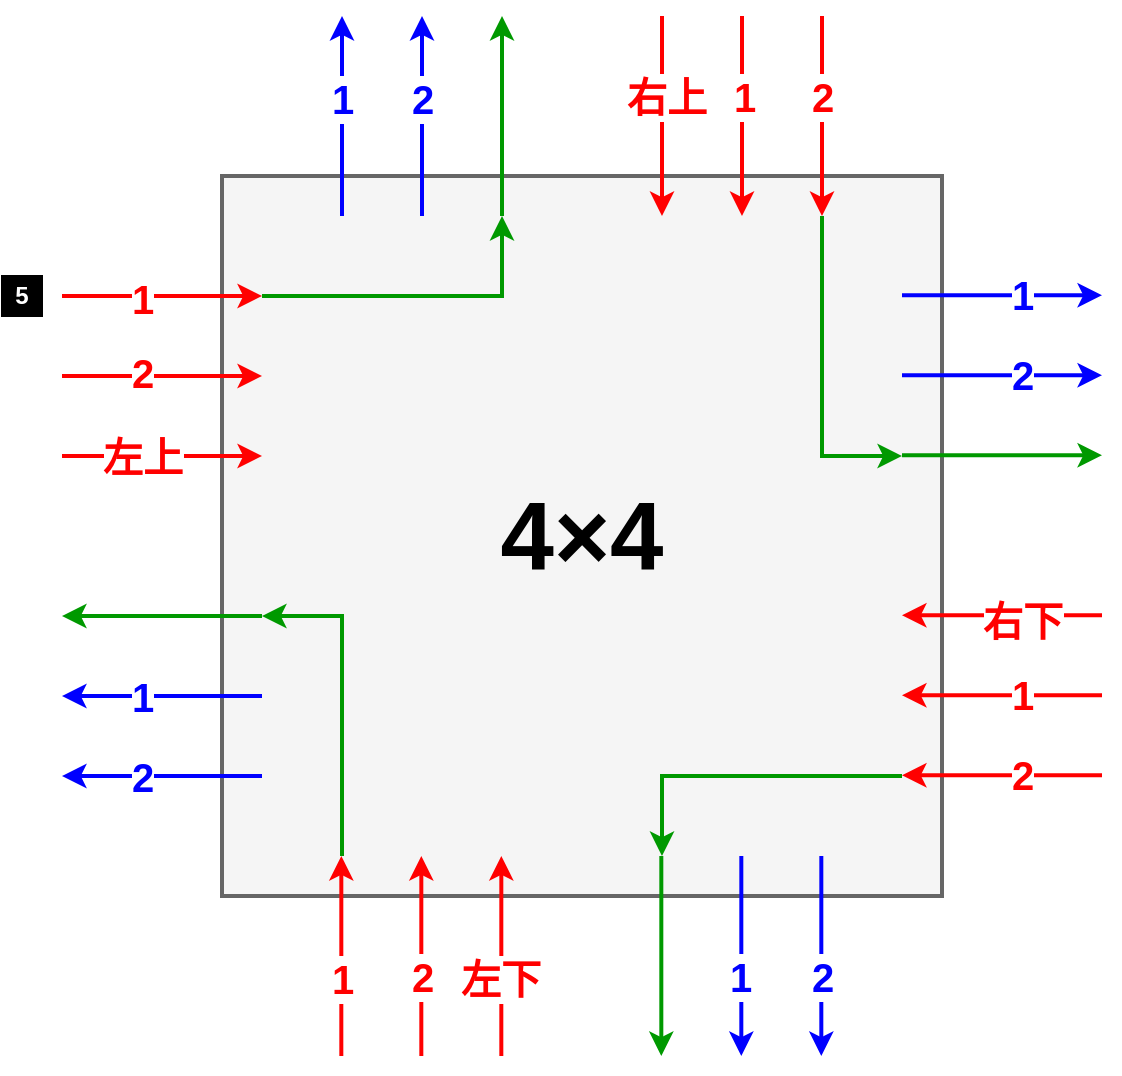 <mxfile version="15.9.4" type="github">
  <diagram id="34U3bB2nn1moleNT7o-H" name="Page-1">
    <mxGraphModel dx="813" dy="430" grid="1" gridSize="10" guides="1" tooltips="1" connect="1" arrows="1" fold="1" page="1" pageScale="1" pageWidth="827" pageHeight="1169" math="0" shadow="0">
      <root>
        <mxCell id="0" />
        <mxCell id="1" parent="0" />
        <mxCell id="B3VE4itMxpxUhw1qKuWX-1" value="" style="rounded=0;whiteSpace=wrap;html=1;strokeWidth=2;fillColor=#f5f5f5;fontColor=#333333;strokeColor=#666666;" parent="1" vertex="1">
          <mxGeometry x="200" y="160" width="360" height="360" as="geometry" />
        </mxCell>
        <mxCell id="B3VE4itMxpxUhw1qKuWX-2" value="" style="endArrow=classic;html=1;rounded=0;fillColor=#f8cecc;strokeColor=#FF0000;strokeWidth=2;" parent="1" edge="1">
          <mxGeometry width="50" height="50" relative="1" as="geometry">
            <mxPoint x="120" y="220" as="sourcePoint" />
            <mxPoint x="220" y="220" as="targetPoint" />
          </mxGeometry>
        </mxCell>
        <mxCell id="B3VE4itMxpxUhw1qKuWX-30" value="1" style="edgeLabel;html=1;align=center;verticalAlign=middle;resizable=0;points=[];fontSize=20;fontColor=#FF0000;fontStyle=1" parent="B3VE4itMxpxUhw1qKuWX-2" vertex="1" connectable="0">
          <mxGeometry x="-0.55" y="-1" relative="1" as="geometry">
            <mxPoint x="17" as="offset" />
          </mxGeometry>
        </mxCell>
        <mxCell id="B3VE4itMxpxUhw1qKuWX-3" value="" style="endArrow=classic;html=1;rounded=0;fillColor=#f8cecc;strokeColor=#FF0000;strokeWidth=2;" parent="1" edge="1">
          <mxGeometry width="50" height="50" relative="1" as="geometry">
            <mxPoint x="120" y="260" as="sourcePoint" />
            <mxPoint x="220" y="260" as="targetPoint" />
          </mxGeometry>
        </mxCell>
        <mxCell id="B3VE4itMxpxUhw1qKuWX-31" value="&lt;div style=&quot;font-size: 20px;&quot;&gt;2&lt;/div&gt;" style="edgeLabel;html=1;align=center;verticalAlign=middle;resizable=0;points=[];fontSize=20;fontColor=#FF0000;fontStyle=1" parent="B3VE4itMxpxUhw1qKuWX-3" vertex="1" connectable="0">
          <mxGeometry x="-0.5" y="2" relative="1" as="geometry">
            <mxPoint x="15" as="offset" />
          </mxGeometry>
        </mxCell>
        <mxCell id="B3VE4itMxpxUhw1qKuWX-4" value="" style="endArrow=classic;html=1;rounded=0;fillColor=#f8cecc;strokeColor=#FF0000;strokeWidth=2;" parent="1" edge="1">
          <mxGeometry width="50" height="50" relative="1" as="geometry">
            <mxPoint x="120" y="300" as="sourcePoint" />
            <mxPoint x="220" y="300" as="targetPoint" />
          </mxGeometry>
        </mxCell>
        <mxCell id="B3VE4itMxpxUhw1qKuWX-32" value="左上" style="edgeLabel;html=1;align=center;verticalAlign=middle;resizable=0;points=[];fontSize=20;fontColor=#FF0000;fontStyle=1" parent="B3VE4itMxpxUhw1qKuWX-4" vertex="1" connectable="0">
          <mxGeometry x="-0.523" relative="1" as="geometry">
            <mxPoint x="16" as="offset" />
          </mxGeometry>
        </mxCell>
        <mxCell id="B3VE4itMxpxUhw1qKuWX-5" value="" style="endArrow=classic;html=1;rounded=0;strokeColor=#009900;strokeWidth=2;" parent="1" edge="1">
          <mxGeometry width="50" height="50" relative="1" as="geometry">
            <mxPoint x="220" y="380" as="sourcePoint" />
            <mxPoint x="120" y="380" as="targetPoint" />
          </mxGeometry>
        </mxCell>
        <mxCell id="B3VE4itMxpxUhw1qKuWX-6" value="" style="endArrow=classic;html=1;rounded=0;fillColor=#d5e8d4;strokeColor=#0000FF;strokeWidth=2;" parent="1" edge="1">
          <mxGeometry width="50" height="50" relative="1" as="geometry">
            <mxPoint x="220" y="420" as="sourcePoint" />
            <mxPoint x="120" y="420" as="targetPoint" />
          </mxGeometry>
        </mxCell>
        <mxCell id="B3VE4itMxpxUhw1qKuWX-33" value="1" style="edgeLabel;html=1;align=center;verticalAlign=middle;resizable=0;points=[];fontSize=20;fontColor=#0000FF;fontStyle=1" parent="B3VE4itMxpxUhw1qKuWX-6" vertex="1" connectable="0">
          <mxGeometry x="0.399" relative="1" as="geometry">
            <mxPoint x="10" as="offset" />
          </mxGeometry>
        </mxCell>
        <mxCell id="B3VE4itMxpxUhw1qKuWX-7" value="" style="endArrow=classic;html=1;rounded=0;fillColor=#d5e8d4;strokeColor=#0000FF;strokeWidth=2;" parent="1" edge="1">
          <mxGeometry width="50" height="50" relative="1" as="geometry">
            <mxPoint x="220" y="460" as="sourcePoint" />
            <mxPoint x="120" y="460" as="targetPoint" />
          </mxGeometry>
        </mxCell>
        <mxCell id="B3VE4itMxpxUhw1qKuWX-34" value="2" style="edgeLabel;html=1;align=center;verticalAlign=middle;resizable=0;points=[];fontSize=20;fontColor=#0000FF;fontStyle=1" parent="B3VE4itMxpxUhw1qKuWX-7" vertex="1" connectable="0">
          <mxGeometry x="0.372" relative="1" as="geometry">
            <mxPoint x="8" as="offset" />
          </mxGeometry>
        </mxCell>
        <mxCell id="B3VE4itMxpxUhw1qKuWX-8" value="" style="endArrow=classic;html=1;rounded=0;fillColor=#d5e8d4;strokeColor=#0000FF;strokeWidth=2;" parent="1" edge="1">
          <mxGeometry width="50" height="50" relative="1" as="geometry">
            <mxPoint x="540" y="219.66" as="sourcePoint" />
            <mxPoint x="640" y="219.66" as="targetPoint" />
          </mxGeometry>
        </mxCell>
        <mxCell id="B3VE4itMxpxUhw1qKuWX-35" value="1" style="edgeLabel;html=1;align=center;verticalAlign=middle;resizable=0;points=[];fontSize=20;fontColor=#0000FF;fontStyle=1" parent="B3VE4itMxpxUhw1qKuWX-8" vertex="1" connectable="0">
          <mxGeometry x="0.208" y="1" relative="1" as="geometry">
            <mxPoint x="-1" as="offset" />
          </mxGeometry>
        </mxCell>
        <mxCell id="B3VE4itMxpxUhw1qKuWX-9" value="" style="endArrow=classic;html=1;rounded=0;fillColor=#d5e8d4;strokeColor=#0000FF;strokeWidth=2;" parent="1" edge="1">
          <mxGeometry width="50" height="50" relative="1" as="geometry">
            <mxPoint x="540" y="259.66" as="sourcePoint" />
            <mxPoint x="640" y="259.66" as="targetPoint" />
          </mxGeometry>
        </mxCell>
        <mxCell id="B3VE4itMxpxUhw1qKuWX-36" value="2" style="edgeLabel;html=1;align=center;verticalAlign=middle;resizable=0;points=[];fontSize=20;fontColor=#0000FF;fontStyle=1" parent="B3VE4itMxpxUhw1qKuWX-9" vertex="1" connectable="0">
          <mxGeometry x="0.194" y="1" relative="1" as="geometry">
            <mxPoint as="offset" />
          </mxGeometry>
        </mxCell>
        <mxCell id="B3VE4itMxpxUhw1qKuWX-10" value="" style="endArrow=classic;html=1;rounded=0;strokeColor=#009900;strokeWidth=2;" parent="1" edge="1">
          <mxGeometry width="50" height="50" relative="1" as="geometry">
            <mxPoint x="540" y="299.66" as="sourcePoint" />
            <mxPoint x="640" y="299.66" as="targetPoint" />
          </mxGeometry>
        </mxCell>
        <mxCell id="B3VE4itMxpxUhw1qKuWX-11" value="" style="endArrow=classic;html=1;rounded=0;strokeColor=#FF0000;strokeWidth=2;" parent="1" edge="1">
          <mxGeometry width="50" height="50" relative="1" as="geometry">
            <mxPoint x="640" y="379.66" as="sourcePoint" />
            <mxPoint x="540" y="379.66" as="targetPoint" />
          </mxGeometry>
        </mxCell>
        <mxCell id="B3VE4itMxpxUhw1qKuWX-37" value="右下" style="edgeLabel;html=1;align=center;verticalAlign=middle;resizable=0;points=[];fontSize=20;fontColor=#FF0000;fontStyle=1" parent="B3VE4itMxpxUhw1qKuWX-11" vertex="1" connectable="0">
          <mxGeometry x="-0.221" y="2" relative="1" as="geometry">
            <mxPoint x="-1" as="offset" />
          </mxGeometry>
        </mxCell>
        <mxCell id="B3VE4itMxpxUhw1qKuWX-12" value="" style="endArrow=classic;html=1;rounded=0;strokeColor=#FF0000;strokeWidth=2;" parent="1" edge="1">
          <mxGeometry width="50" height="50" relative="1" as="geometry">
            <mxPoint x="640" y="419.66" as="sourcePoint" />
            <mxPoint x="540" y="419.66" as="targetPoint" />
          </mxGeometry>
        </mxCell>
        <mxCell id="B3VE4itMxpxUhw1qKuWX-38" value="1" style="edgeLabel;html=1;align=center;verticalAlign=middle;resizable=0;points=[];fontSize=20;fontColor=#FF0000;fontStyle=1" parent="B3VE4itMxpxUhw1qKuWX-12" vertex="1" connectable="0">
          <mxGeometry x="-0.277" y="-1" relative="1" as="geometry">
            <mxPoint x="-4" as="offset" />
          </mxGeometry>
        </mxCell>
        <mxCell id="B3VE4itMxpxUhw1qKuWX-13" value="" style="endArrow=classic;html=1;rounded=0;strokeColor=#FF0000;strokeWidth=2;" parent="1" edge="1">
          <mxGeometry width="50" height="50" relative="1" as="geometry">
            <mxPoint x="640" y="459.66" as="sourcePoint" />
            <mxPoint x="540" y="459.66" as="targetPoint" />
          </mxGeometry>
        </mxCell>
        <mxCell id="B3VE4itMxpxUhw1qKuWX-39" value="2" style="edgeLabel;html=1;align=center;verticalAlign=middle;resizable=0;points=[];fontSize=20;fontColor=#FF0000;fontStyle=1" parent="B3VE4itMxpxUhw1qKuWX-13" vertex="1" connectable="0">
          <mxGeometry x="-0.277" y="-1" relative="1" as="geometry">
            <mxPoint x="-4" as="offset" />
          </mxGeometry>
        </mxCell>
        <mxCell id="B3VE4itMxpxUhw1qKuWX-14" value="" style="endArrow=classic;html=1;rounded=0;fillColor=#d5e8d4;strokeColor=#0000FF;strokeWidth=2;" parent="1" edge="1">
          <mxGeometry width="50" height="50" relative="1" as="geometry">
            <mxPoint x="260" y="180" as="sourcePoint" />
            <mxPoint x="260" y="80" as="targetPoint" />
          </mxGeometry>
        </mxCell>
        <mxCell id="B3VE4itMxpxUhw1qKuWX-45" value="1" style="edgeLabel;html=1;align=center;verticalAlign=middle;resizable=0;points=[];fontSize=20;fontColor=#0000FF;fontStyle=1" parent="B3VE4itMxpxUhw1qKuWX-14" vertex="1" connectable="0">
          <mxGeometry x="0.166" y="2" relative="1" as="geometry">
            <mxPoint x="2" y="-1" as="offset" />
          </mxGeometry>
        </mxCell>
        <mxCell id="B3VE4itMxpxUhw1qKuWX-15" value="" style="endArrow=classic;html=1;rounded=0;fillColor=#d5e8d4;strokeColor=#0000FF;strokeWidth=2;" parent="1" edge="1">
          <mxGeometry width="50" height="50" relative="1" as="geometry">
            <mxPoint x="300" y="180" as="sourcePoint" />
            <mxPoint x="300" y="80" as="targetPoint" />
          </mxGeometry>
        </mxCell>
        <mxCell id="B3VE4itMxpxUhw1qKuWX-46" value="2" style="edgeLabel;html=1;align=center;verticalAlign=middle;resizable=0;points=[];fontSize=20;fontColor=#0000FF;fontStyle=1" parent="B3VE4itMxpxUhw1qKuWX-15" vertex="1" connectable="0">
          <mxGeometry x="0.235" y="2" relative="1" as="geometry">
            <mxPoint x="2" y="2" as="offset" />
          </mxGeometry>
        </mxCell>
        <mxCell id="B3VE4itMxpxUhw1qKuWX-16" value="" style="endArrow=classic;html=1;rounded=0;fillColor=#f8cecc;strokeColor=#009900;strokeWidth=2;" parent="1" edge="1">
          <mxGeometry width="50" height="50" relative="1" as="geometry">
            <mxPoint x="340" y="180" as="sourcePoint" />
            <mxPoint x="340" y="80" as="targetPoint" />
          </mxGeometry>
        </mxCell>
        <mxCell id="B3VE4itMxpxUhw1qKuWX-17" value="" style="endArrow=classic;html=1;rounded=0;strokeColor=#FF0000;strokeWidth=2;" parent="1" edge="1">
          <mxGeometry width="50" height="50" relative="1" as="geometry">
            <mxPoint x="420" y="80" as="sourcePoint" />
            <mxPoint x="420" y="180" as="targetPoint" />
          </mxGeometry>
        </mxCell>
        <mxCell id="B3VE4itMxpxUhw1qKuWX-47" value="右上" style="edgeLabel;html=1;align=center;verticalAlign=middle;resizable=0;points=[];fontSize=20;fontColor=#FF0000;fontStyle=1" parent="B3VE4itMxpxUhw1qKuWX-17" vertex="1" connectable="0">
          <mxGeometry x="-0.166" y="-2" relative="1" as="geometry">
            <mxPoint x="4" y="-2" as="offset" />
          </mxGeometry>
        </mxCell>
        <mxCell id="B3VE4itMxpxUhw1qKuWX-18" value="" style="endArrow=classic;html=1;rounded=0;strokeColor=#FF0000;strokeWidth=2;" parent="1" edge="1">
          <mxGeometry width="50" height="50" relative="1" as="geometry">
            <mxPoint x="460" y="80" as="sourcePoint" />
            <mxPoint x="460" y="180" as="targetPoint" />
          </mxGeometry>
        </mxCell>
        <mxCell id="B3VE4itMxpxUhw1qKuWX-48" value="1" style="edgeLabel;html=1;align=center;verticalAlign=middle;resizable=0;points=[];fontSize=20;fontColor=#FF0000;fontStyle=1" parent="B3VE4itMxpxUhw1qKuWX-18" vertex="1" connectable="0">
          <mxGeometry x="-0.18" y="-1" relative="1" as="geometry">
            <mxPoint x="2" y="-1" as="offset" />
          </mxGeometry>
        </mxCell>
        <mxCell id="B3VE4itMxpxUhw1qKuWX-19" value="" style="endArrow=classic;html=1;rounded=0;strokeColor=#FF0000;strokeWidth=2;" parent="1" edge="1">
          <mxGeometry width="50" height="50" relative="1" as="geometry">
            <mxPoint x="500" y="80" as="sourcePoint" />
            <mxPoint x="500" y="180" as="targetPoint" />
          </mxGeometry>
        </mxCell>
        <mxCell id="B3VE4itMxpxUhw1qKuWX-49" value="2" style="edgeLabel;html=1;align=center;verticalAlign=middle;resizable=0;points=[];fontSize=20;fontColor=#FF0000;fontStyle=1" parent="B3VE4itMxpxUhw1qKuWX-19" vertex="1" connectable="0">
          <mxGeometry x="-0.221" y="-2" relative="1" as="geometry">
            <mxPoint x="2" y="1" as="offset" />
          </mxGeometry>
        </mxCell>
        <mxCell id="B3VE4itMxpxUhw1qKuWX-20" value="" style="endArrow=classic;html=1;rounded=0;strokeColor=#FF0000;strokeWidth=2;" parent="1" edge="1">
          <mxGeometry width="50" height="50" relative="1" as="geometry">
            <mxPoint x="259.66" y="600" as="sourcePoint" />
            <mxPoint x="259.66" y="500" as="targetPoint" />
          </mxGeometry>
        </mxCell>
        <mxCell id="B3VE4itMxpxUhw1qKuWX-40" value="1" style="edgeLabel;html=1;align=center;verticalAlign=middle;resizable=0;points=[];fontSize=20;fontColor=#FF0000;fontStyle=1" parent="B3VE4itMxpxUhw1qKuWX-20" vertex="1" connectable="0">
          <mxGeometry x="-0.413" relative="1" as="geometry">
            <mxPoint y="-10" as="offset" />
          </mxGeometry>
        </mxCell>
        <mxCell id="B3VE4itMxpxUhw1qKuWX-21" value="" style="endArrow=classic;html=1;rounded=0;strokeColor=#FF0000;strokeWidth=2;" parent="1" edge="1">
          <mxGeometry width="50" height="50" relative="1" as="geometry">
            <mxPoint x="299.66" y="600" as="sourcePoint" />
            <mxPoint x="299.66" y="500" as="targetPoint" />
          </mxGeometry>
        </mxCell>
        <mxCell id="B3VE4itMxpxUhw1qKuWX-41" value="2" style="edgeLabel;html=1;align=center;verticalAlign=middle;resizable=0;points=[];fontSize=20;fontColor=#FF0000;fontStyle=1" parent="B3VE4itMxpxUhw1qKuWX-21" vertex="1" connectable="0">
          <mxGeometry x="-0.358" y="3" relative="1" as="geometry">
            <mxPoint x="3" y="-8" as="offset" />
          </mxGeometry>
        </mxCell>
        <mxCell id="B3VE4itMxpxUhw1qKuWX-22" value="" style="endArrow=classic;html=1;rounded=0;strokeColor=#FF0000;strokeWidth=2;" parent="1" edge="1">
          <mxGeometry width="50" height="50" relative="1" as="geometry">
            <mxPoint x="339.66" y="600" as="sourcePoint" />
            <mxPoint x="339.66" y="500" as="targetPoint" />
          </mxGeometry>
        </mxCell>
        <mxCell id="B3VE4itMxpxUhw1qKuWX-42" value="左下" style="edgeLabel;html=1;align=center;verticalAlign=middle;resizable=0;points=[];fontSize=20;fontColor=#FF0000;fontStyle=1" parent="B3VE4itMxpxUhw1qKuWX-22" vertex="1" connectable="0">
          <mxGeometry x="-0.289" y="1" relative="1" as="geometry">
            <mxPoint y="-4" as="offset" />
          </mxGeometry>
        </mxCell>
        <mxCell id="B3VE4itMxpxUhw1qKuWX-23" value="" style="endArrow=classic;html=1;rounded=0;strokeColor=#009900;strokeWidth=2;" parent="1" edge="1">
          <mxGeometry width="50" height="50" relative="1" as="geometry">
            <mxPoint x="419.66" y="500" as="sourcePoint" />
            <mxPoint x="419.66" y="600" as="targetPoint" />
          </mxGeometry>
        </mxCell>
        <mxCell id="B3VE4itMxpxUhw1qKuWX-24" value="" style="endArrow=classic;html=1;rounded=0;fillColor=#d5e8d4;strokeColor=#0000FF;strokeWidth=2;" parent="1" edge="1">
          <mxGeometry width="50" height="50" relative="1" as="geometry">
            <mxPoint x="459.66" y="500" as="sourcePoint" />
            <mxPoint x="459.66" y="600" as="targetPoint" />
          </mxGeometry>
        </mxCell>
        <mxCell id="B3VE4itMxpxUhw1qKuWX-43" value="1" style="edgeLabel;html=1;align=center;verticalAlign=middle;resizable=0;points=[];fontSize=20;fontColor=#0000FF;fontStyle=1" parent="B3VE4itMxpxUhw1qKuWX-24" vertex="1" connectable="0">
          <mxGeometry x="0.275" y="-1" relative="1" as="geometry">
            <mxPoint y="-4" as="offset" />
          </mxGeometry>
        </mxCell>
        <mxCell id="B3VE4itMxpxUhw1qKuWX-25" value="" style="endArrow=classic;html=1;rounded=0;fillColor=#d5e8d4;strokeColor=#0000FF;strokeWidth=2;" parent="1" edge="1">
          <mxGeometry width="50" height="50" relative="1" as="geometry">
            <mxPoint x="499.66" y="500" as="sourcePoint" />
            <mxPoint x="499.66" y="600" as="targetPoint" />
          </mxGeometry>
        </mxCell>
        <mxCell id="B3VE4itMxpxUhw1qKuWX-44" value="2" style="edgeLabel;html=1;align=center;verticalAlign=middle;resizable=0;points=[];fontSize=20;fontColor=#0000FF;fontStyle=1" parent="B3VE4itMxpxUhw1qKuWX-25" vertex="1" connectable="0">
          <mxGeometry x="0.234" y="-3" relative="1" as="geometry">
            <mxPoint x="3" y="-2" as="offset" />
          </mxGeometry>
        </mxCell>
        <mxCell id="B3VE4itMxpxUhw1qKuWX-26" value="" style="endArrow=classic;html=1;rounded=0;fillColor=#f8cecc;strokeColor=#009900;strokeWidth=2;" parent="1" edge="1">
          <mxGeometry width="50" height="50" relative="1" as="geometry">
            <mxPoint x="220" y="220" as="sourcePoint" />
            <mxPoint x="340" y="180" as="targetPoint" />
            <Array as="points">
              <mxPoint x="340" y="220" />
            </Array>
          </mxGeometry>
        </mxCell>
        <mxCell id="B3VE4itMxpxUhw1qKuWX-27" value="" style="endArrow=classic;html=1;rounded=0;strokeColor=#009900;strokeWidth=2;" parent="1" edge="1">
          <mxGeometry width="50" height="50" relative="1" as="geometry">
            <mxPoint x="500" y="180" as="sourcePoint" />
            <mxPoint x="540" y="300" as="targetPoint" />
            <Array as="points">
              <mxPoint x="500" y="300" />
            </Array>
          </mxGeometry>
        </mxCell>
        <mxCell id="B3VE4itMxpxUhw1qKuWX-28" value="" style="endArrow=classic;html=1;rounded=0;strokeColor=#009900;strokeWidth=2;" parent="1" edge="1">
          <mxGeometry width="50" height="50" relative="1" as="geometry">
            <mxPoint x="540" y="460" as="sourcePoint" />
            <mxPoint x="420" y="500" as="targetPoint" />
            <Array as="points">
              <mxPoint x="420" y="460" />
            </Array>
          </mxGeometry>
        </mxCell>
        <mxCell id="B3VE4itMxpxUhw1qKuWX-29" value="" style="endArrow=classic;html=1;rounded=0;strokeColor=#009900;strokeWidth=2;" parent="1" edge="1">
          <mxGeometry width="50" height="50" relative="1" as="geometry">
            <mxPoint x="260" y="500" as="sourcePoint" />
            <mxPoint x="220" y="380" as="targetPoint" />
            <Array as="points">
              <mxPoint x="260" y="380" />
            </Array>
          </mxGeometry>
        </mxCell>
        <mxCell id="B3VE4itMxpxUhw1qKuWX-50" value="&lt;h1 style=&quot;font-size: 48px;&quot;&gt;&lt;font style=&quot;font-size: 48px;&quot;&gt;4×4&lt;/font&gt;&lt;/h1&gt;" style="text;html=1;align=center;verticalAlign=middle;whiteSpace=wrap;rounded=0;fontSize=48;" parent="1" vertex="1">
          <mxGeometry x="350" y="325" width="60" height="30" as="geometry" />
        </mxCell>
        <mxCell id="m9SCanEVCpvJ-eZS-Ybl-4" value="5" style="rounded=0;whiteSpace=wrap;html=1;fontStyle=1;fillColor=#000000;fontColor=#ffffff;strokeColor=#000000;" vertex="1" parent="1">
          <mxGeometry x="90" y="210" width="20" height="20" as="geometry" />
        </mxCell>
      </root>
    </mxGraphModel>
  </diagram>
</mxfile>
